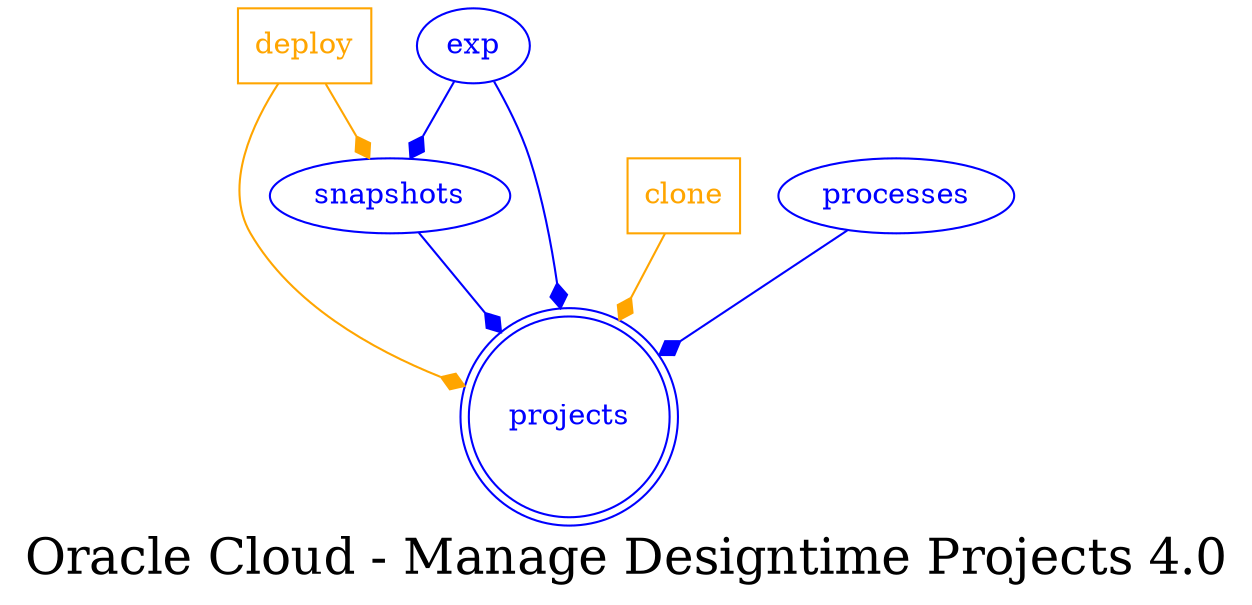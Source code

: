 digraph LexiconGraph {
graph[label="Oracle Cloud - Manage Designtime Projects 4.0", fontsize=24]
splines=true
"projects" [color=blue, fontcolor=blue, shape=doublecircle]
"snapshots" -> "projects" [color=blue, fontcolor=blue, arrowhead=diamond, arrowtail=none]
"snapshots" [color=blue, fontcolor=blue, shape=ellipse]
"deploy" [color=orange, fontcolor=orange, shape=box]
"deploy" -> "snapshots" [color=orange, fontcolor=orange, arrowhead=diamond, arrowtail=none]
"exp" -> "snapshots" [color=blue, fontcolor=blue, arrowhead=diamond, arrowtail=none]
"exp" [color=blue, fontcolor=blue, shape=ellipse]
"clone" [color=orange, fontcolor=orange, shape=box]
"clone" -> "projects" [color=orange, fontcolor=orange, arrowhead=diamond, arrowtail=none]
"processes" -> "projects" [color=blue, fontcolor=blue, arrowhead=diamond, arrowtail=none]
"processes" [color=blue, fontcolor=blue, shape=ellipse]
"exp" -> "projects" [color=blue, fontcolor=blue, arrowhead=diamond, arrowtail=none]
"deploy" -> "projects" [color=orange, fontcolor=orange, arrowhead=diamond, arrowtail=none]
}
